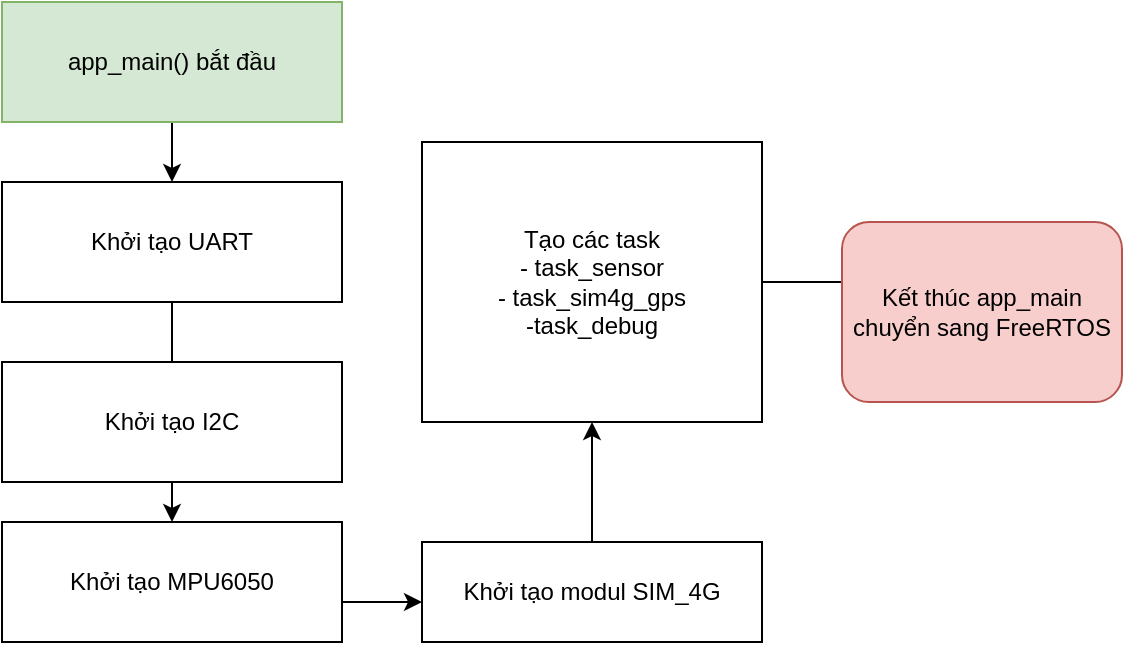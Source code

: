 <mxfile version="26.2.2">
  <diagram id="C5RBs43oDa-KdzZeNtuy" name="Page-1">
    <mxGraphModel dx="603" dy="370" grid="1" gridSize="10" guides="1" tooltips="1" connect="1" arrows="1" fold="1" page="1" pageScale="1" pageWidth="827" pageHeight="1169" math="0" shadow="0">
      <root>
        <mxCell id="WIyWlLk6GJQsqaUBKTNV-0" />
        <mxCell id="WIyWlLk6GJQsqaUBKTNV-1" parent="WIyWlLk6GJQsqaUBKTNV-0" />
        <mxCell id="tJ2e5QiOdZ2MA2_U7Rux-7" value="" style="edgeStyle=orthogonalEdgeStyle;rounded=0;orthogonalLoop=1;jettySize=auto;html=1;" edge="1" parent="WIyWlLk6GJQsqaUBKTNV-1" source="tJ2e5QiOdZ2MA2_U7Rux-0" target="tJ2e5QiOdZ2MA2_U7Rux-1">
          <mxGeometry relative="1" as="geometry" />
        </mxCell>
        <mxCell id="tJ2e5QiOdZ2MA2_U7Rux-0" value="app_main() bắt đầu" style="rounded=0;whiteSpace=wrap;html=1;fillColor=#d5e8d4;strokeColor=#82b366;" vertex="1" parent="WIyWlLk6GJQsqaUBKTNV-1">
          <mxGeometry x="140" y="40" width="170" height="60" as="geometry" />
        </mxCell>
        <mxCell id="tJ2e5QiOdZ2MA2_U7Rux-8" value="" style="edgeStyle=orthogonalEdgeStyle;rounded=0;orthogonalLoop=1;jettySize=auto;html=1;" edge="1" parent="WIyWlLk6GJQsqaUBKTNV-1" source="tJ2e5QiOdZ2MA2_U7Rux-1" target="tJ2e5QiOdZ2MA2_U7Rux-3">
          <mxGeometry relative="1" as="geometry" />
        </mxCell>
        <mxCell id="tJ2e5QiOdZ2MA2_U7Rux-1" value="Khởi tạo UART" style="rounded=0;whiteSpace=wrap;html=1;" vertex="1" parent="WIyWlLk6GJQsqaUBKTNV-1">
          <mxGeometry x="140" y="130" width="170" height="60" as="geometry" />
        </mxCell>
        <mxCell id="tJ2e5QiOdZ2MA2_U7Rux-2" value="Khởi tạo I2C" style="rounded=0;whiteSpace=wrap;html=1;" vertex="1" parent="WIyWlLk6GJQsqaUBKTNV-1">
          <mxGeometry x="140" y="220" width="170" height="60" as="geometry" />
        </mxCell>
        <mxCell id="tJ2e5QiOdZ2MA2_U7Rux-9" value="" style="edgeStyle=orthogonalEdgeStyle;rounded=0;orthogonalLoop=1;jettySize=auto;html=1;" edge="1" parent="WIyWlLk6GJQsqaUBKTNV-1" source="tJ2e5QiOdZ2MA2_U7Rux-3" target="tJ2e5QiOdZ2MA2_U7Rux-5">
          <mxGeometry relative="1" as="geometry">
            <Array as="points">
              <mxPoint x="330" y="340" />
              <mxPoint x="330" y="340" />
            </Array>
          </mxGeometry>
        </mxCell>
        <mxCell id="tJ2e5QiOdZ2MA2_U7Rux-3" value="Khởi tạo MPU6050" style="rounded=0;whiteSpace=wrap;html=1;" vertex="1" parent="WIyWlLk6GJQsqaUBKTNV-1">
          <mxGeometry x="140" y="300" width="170" height="60" as="geometry" />
        </mxCell>
        <mxCell id="tJ2e5QiOdZ2MA2_U7Rux-11" value="" style="edgeStyle=orthogonalEdgeStyle;rounded=0;orthogonalLoop=1;jettySize=auto;html=1;" edge="1" parent="WIyWlLk6GJQsqaUBKTNV-1" source="tJ2e5QiOdZ2MA2_U7Rux-4">
          <mxGeometry relative="1" as="geometry">
            <mxPoint x="580" y="180" as="targetPoint" />
          </mxGeometry>
        </mxCell>
        <mxCell id="tJ2e5QiOdZ2MA2_U7Rux-4" value="Tạo các task&lt;div&gt;- task_sensor&lt;/div&gt;&lt;div&gt;- task_sim4g_gps&lt;/div&gt;&lt;div&gt;-task_debug&lt;/div&gt;" style="rounded=0;whiteSpace=wrap;html=1;" vertex="1" parent="WIyWlLk6GJQsqaUBKTNV-1">
          <mxGeometry x="350" y="110" width="170" height="140" as="geometry" />
        </mxCell>
        <mxCell id="tJ2e5QiOdZ2MA2_U7Rux-10" value="" style="edgeStyle=orthogonalEdgeStyle;rounded=0;orthogonalLoop=1;jettySize=auto;html=1;" edge="1" parent="WIyWlLk6GJQsqaUBKTNV-1" source="tJ2e5QiOdZ2MA2_U7Rux-5" target="tJ2e5QiOdZ2MA2_U7Rux-4">
          <mxGeometry relative="1" as="geometry" />
        </mxCell>
        <mxCell id="tJ2e5QiOdZ2MA2_U7Rux-5" value="Khởi tạo modul SIM_4G" style="rounded=0;whiteSpace=wrap;html=1;" vertex="1" parent="WIyWlLk6GJQsqaUBKTNV-1">
          <mxGeometry x="350" y="310" width="170" height="50" as="geometry" />
        </mxCell>
        <mxCell id="tJ2e5QiOdZ2MA2_U7Rux-13" value="Kết thúc app_main chuyển sang FreeRTOS" style="rounded=1;whiteSpace=wrap;html=1;fillColor=#f8cecc;strokeColor=#b85450;" vertex="1" parent="WIyWlLk6GJQsqaUBKTNV-1">
          <mxGeometry x="560" y="150" width="140" height="90" as="geometry" />
        </mxCell>
      </root>
    </mxGraphModel>
  </diagram>
</mxfile>
